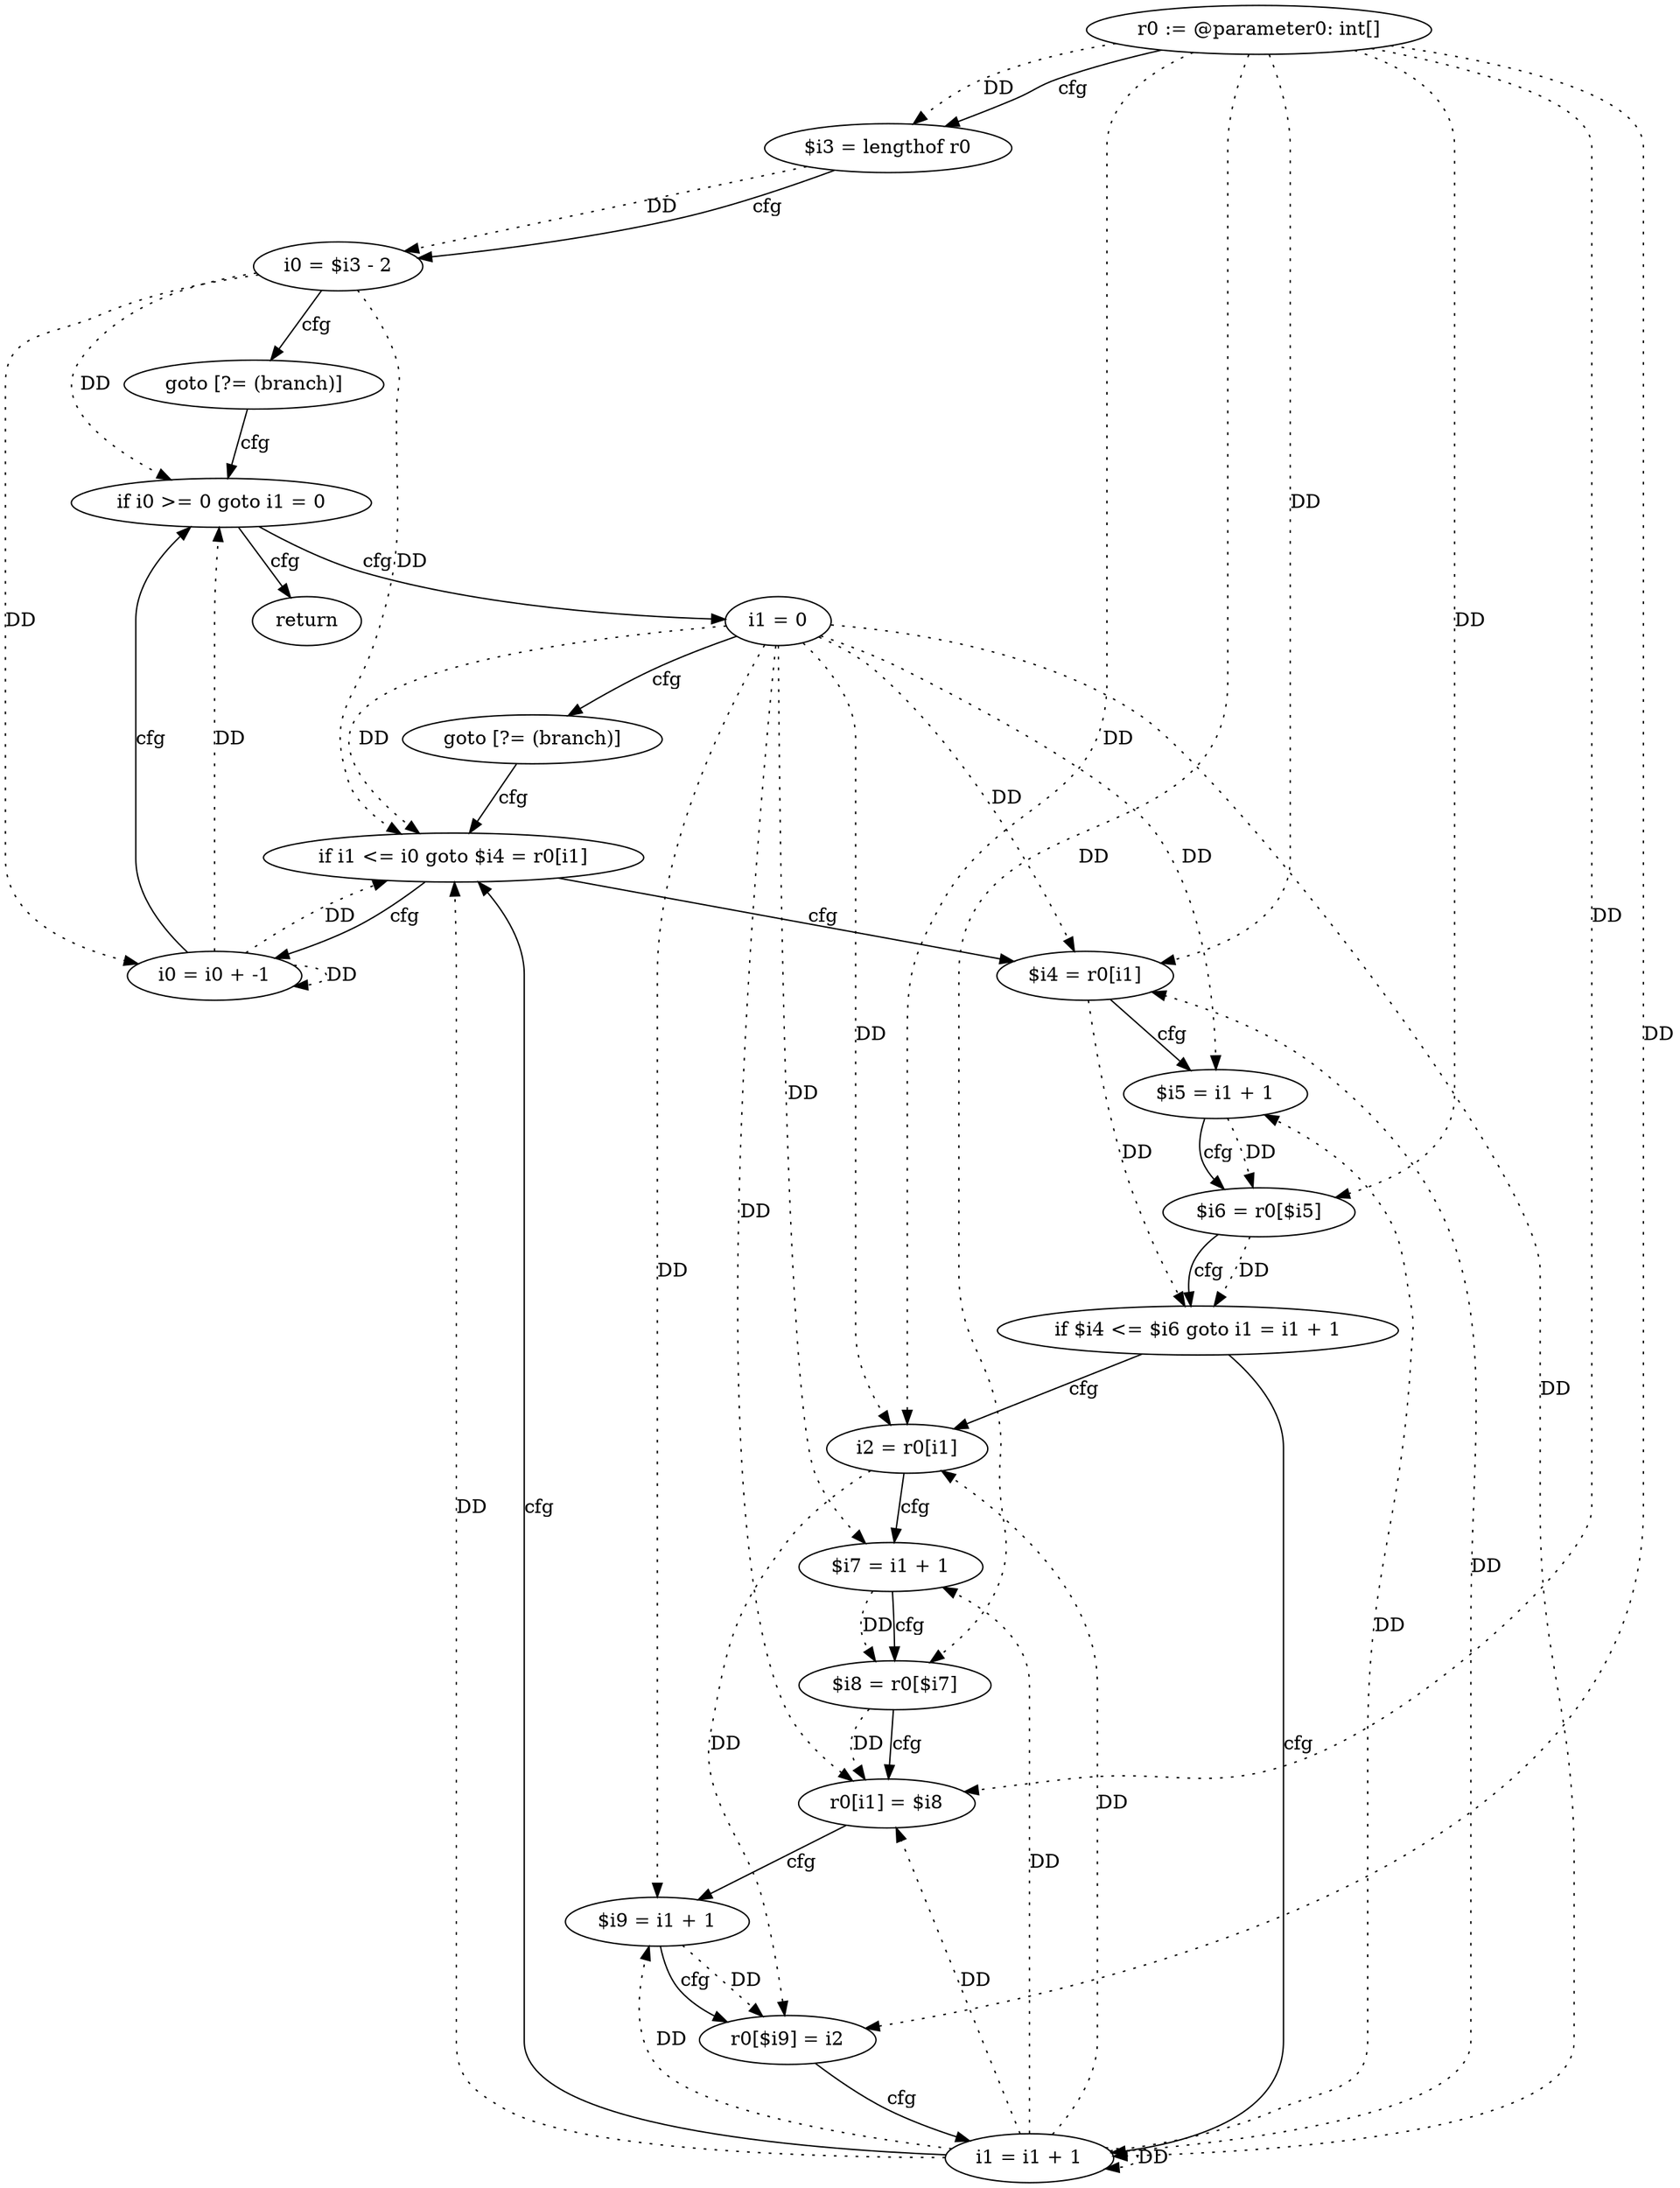 digraph "bubble" {
    "0" [label="r0 := @parameter0: int[]",];
    "1" [label="$i3 = lengthof r0",];
    "2" [label="i0 = $i3 - 2",];
    "3" [label="goto [?= (branch)]",];
    "4" [label="i1 = 0",];
    "5" [label="goto [?= (branch)]",];
    "6" [label="$i4 = r0[i1]",];
    "7" [label="$i5 = i1 + 1",];
    "8" [label="$i6 = r0[$i5]",];
    "9" [label="if $i4 <= $i6 goto i1 = i1 + 1",];
    "10" [label="i2 = r0[i1]",];
    "11" [label="$i7 = i1 + 1",];
    "12" [label="$i8 = r0[$i7]",];
    "13" [label="r0[i1] = $i8",];
    "14" [label="$i9 = i1 + 1",];
    "15" [label="r0[$i9] = i2",];
    "16" [label="i1 = i1 + 1",];
    "17" [label="if i1 <= i0 goto $i4 = r0[i1]",];
    "18" [label="i0 = i0 + -1",];
    "19" [label="if i0 >= 0 goto i1 = 0",];
    "20" [label="return",];
    "0"->"1" [label="DD",style=dotted,];
    "0"->"6" [label="DD",style=dotted,];
    "0"->"8" [label="DD",style=dotted,];
    "0"->"10" [label="DD",style=dotted,];
    "0"->"12" [label="DD",style=dotted,];
    "0"->"13" [label="DD",style=dotted,];
    "0"->"15" [label="DD",style=dotted,];
    "1"->"2" [label="DD",style=dotted,];
    "2"->"17" [label="DD",style=dotted,];
    "2"->"18" [label="DD",style=dotted,];
    "2"->"19" [label="DD",style=dotted,];
    "4"->"6" [label="DD",style=dotted,];
    "4"->"7" [label="DD",style=dotted,];
    "4"->"10" [label="DD",style=dotted,];
    "4"->"11" [label="DD",style=dotted,];
    "4"->"13" [label="DD",style=dotted,];
    "4"->"14" [label="DD",style=dotted,];
    "4"->"16" [label="DD",style=dotted,];
    "4"->"17" [label="DD",style=dotted,];
    "6"->"9" [label="DD",style=dotted,];
    "7"->"8" [label="DD",style=dotted,];
    "8"->"9" [label="DD",style=dotted,];
    "10"->"15" [label="DD",style=dotted,];
    "11"->"12" [label="DD",style=dotted,];
    "12"->"13" [label="DD",style=dotted,];
    "14"->"15" [label="DD",style=dotted,];
    "16"->"6" [label="DD",style=dotted,];
    "16"->"7" [label="DD",style=dotted,];
    "16"->"10" [label="DD",style=dotted,];
    "16"->"11" [label="DD",style=dotted,];
    "16"->"13" [label="DD",style=dotted,];
    "16"->"14" [label="DD",style=dotted,];
    "16"->"16" [label="DD",style=dotted,];
    "16"->"17" [label="DD",style=dotted,];
    "18"->"17" [label="DD",style=dotted,];
    "18"->"18" [label="DD",style=dotted,];
    "18"->"19" [label="DD",style=dotted,];
    "0"->"1" [label="cfg",];
    "1"->"2" [label="cfg",];
    "2"->"3" [label="cfg",];
    "3"->"19" [label="cfg",];
    "4"->"5" [label="cfg",];
    "5"->"17" [label="cfg",];
    "6"->"7" [label="cfg",];
    "7"->"8" [label="cfg",];
    "8"->"9" [label="cfg",];
    "9"->"10" [label="cfg",];
    "9"->"16" [label="cfg",];
    "10"->"11" [label="cfg",];
    "11"->"12" [label="cfg",];
    "12"->"13" [label="cfg",];
    "13"->"14" [label="cfg",];
    "14"->"15" [label="cfg",];
    "15"->"16" [label="cfg",];
    "16"->"17" [label="cfg",];
    "17"->"18" [label="cfg",];
    "17"->"6" [label="cfg",];
    "18"->"19" [label="cfg",];
    "19"->"20" [label="cfg",];
    "19"->"4" [label="cfg",];
}
